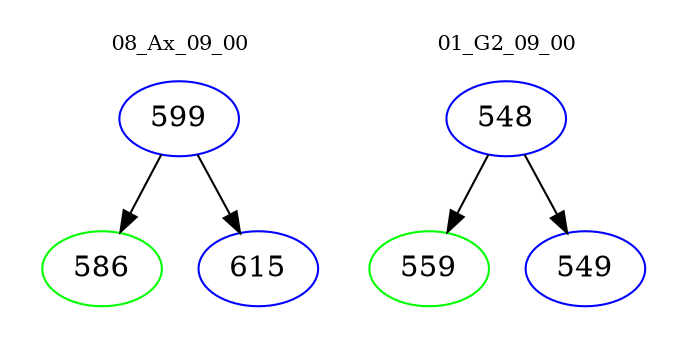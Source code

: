 digraph{
subgraph cluster_0 {
color = white
label = "08_Ax_09_00";
fontsize=10;
T0_599 [label="599", color="blue"]
T0_599 -> T0_586 [color="black"]
T0_586 [label="586", color="green"]
T0_599 -> T0_615 [color="black"]
T0_615 [label="615", color="blue"]
}
subgraph cluster_1 {
color = white
label = "01_G2_09_00";
fontsize=10;
T1_548 [label="548", color="blue"]
T1_548 -> T1_559 [color="black"]
T1_559 [label="559", color="green"]
T1_548 -> T1_549 [color="black"]
T1_549 [label="549", color="blue"]
}
}
